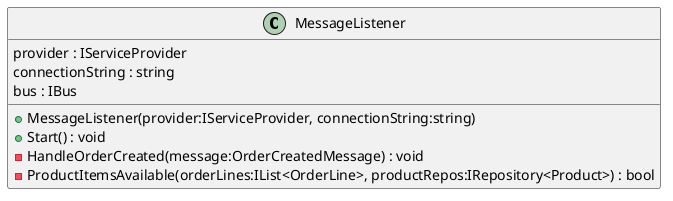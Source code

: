 @startuml
class MessageListener {
    provider : IServiceProvider
    connectionString : string
    bus : IBus
    + MessageListener(provider:IServiceProvider, connectionString:string)
    + Start() : void
    - HandleOrderCreated(message:OrderCreatedMessage) : void
    - ProductItemsAvailable(orderLines:IList<OrderLine>, productRepos:IRepository<Product>) : bool
}
@enduml
